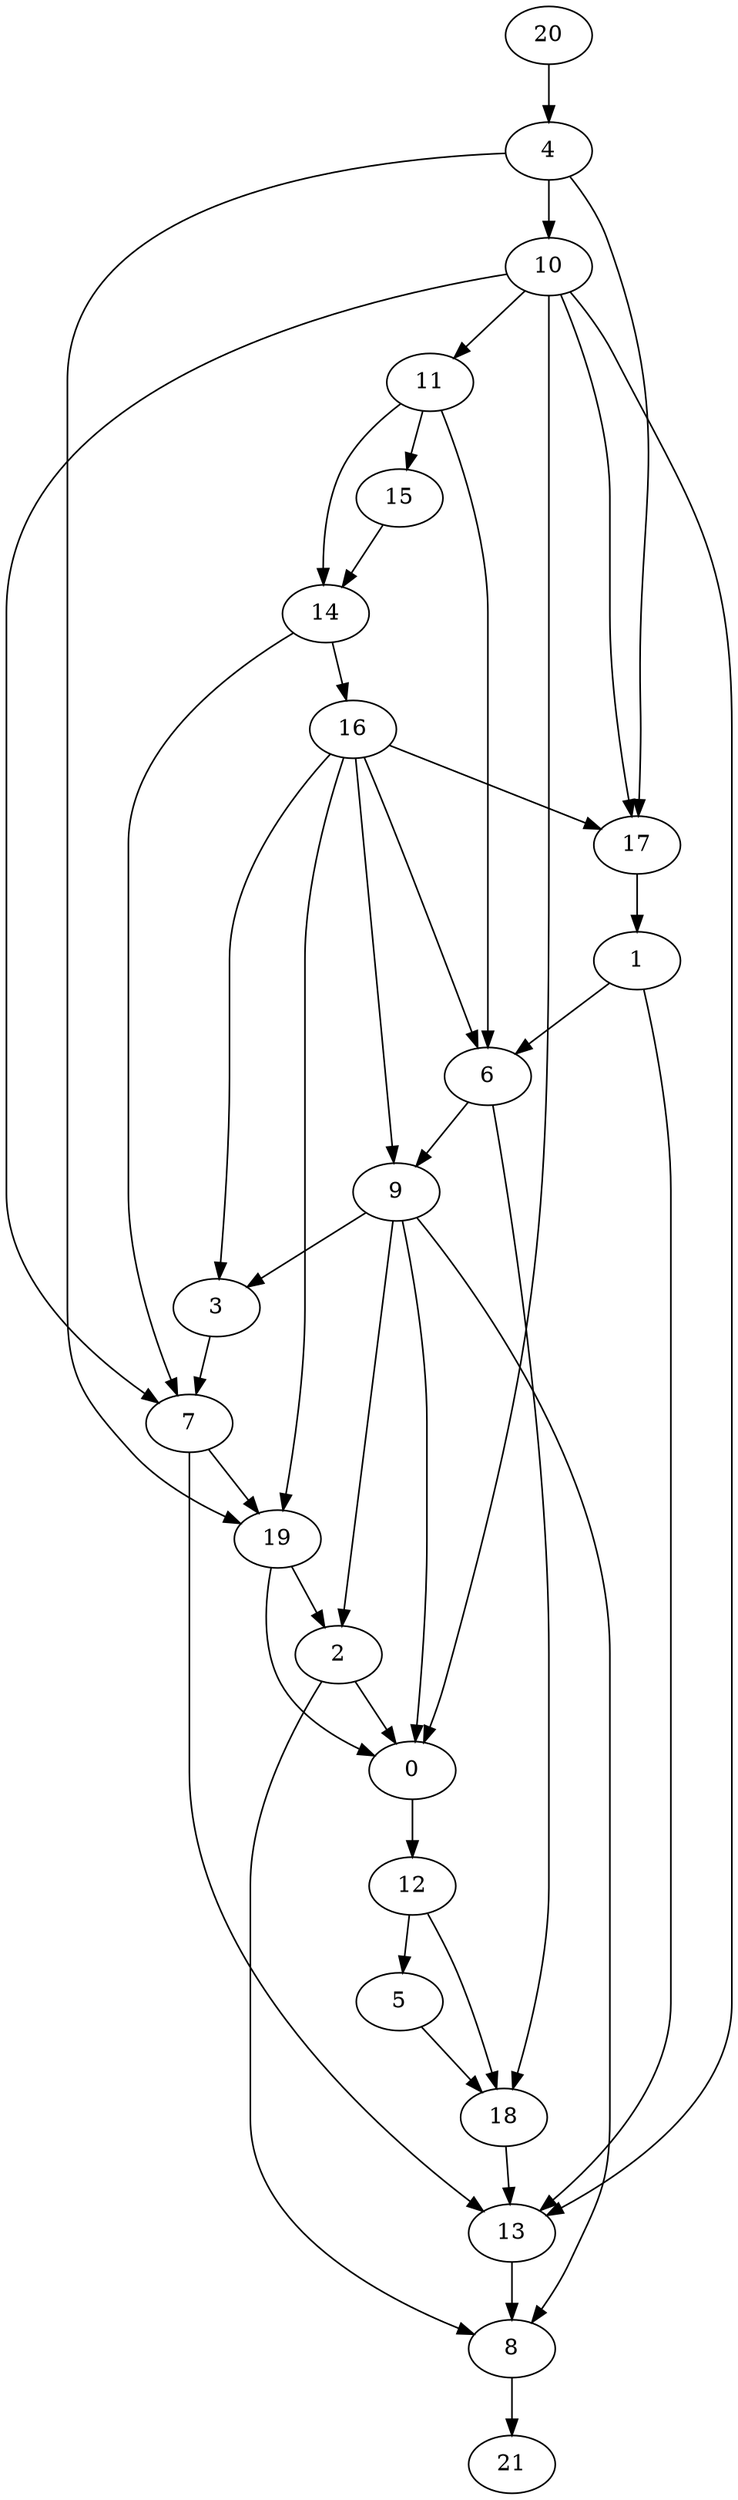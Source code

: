 digraph G {
0;
1;
2;
3;
4;
5;
6;
7;
8;
9;
10;
11;
12;
13;
14;
15;
16;
17;
18;
19;
20;
21;
4->10 ;
10->11 ;
15->14 ;
14->16 ;
16->17 ;
17->1 ;
1->6 ;
6->9 ;
9->3 ;
3->7 ;
7->19 ;
19->2 ;
2->0 ;
0->12 ;
12->5 ;
5->18 ;
18->13 ;
13->8 ;
10->13 ;
16->3 ;
4->19 ;
11->14 ;
6->18 ;
12->18 ;
9->8 ;
9->2 ;
10->0 ;
1->13 ;
14->7 ;
10->7 ;
19->0 ;
16->9 ;
11->15 ;
11->6 ;
7->13 ;
16->6 ;
10->17 ;
4->17 ;
2->8 ;
16->19 ;
9->0 ;
20->4 ;
8->21 ;
}
